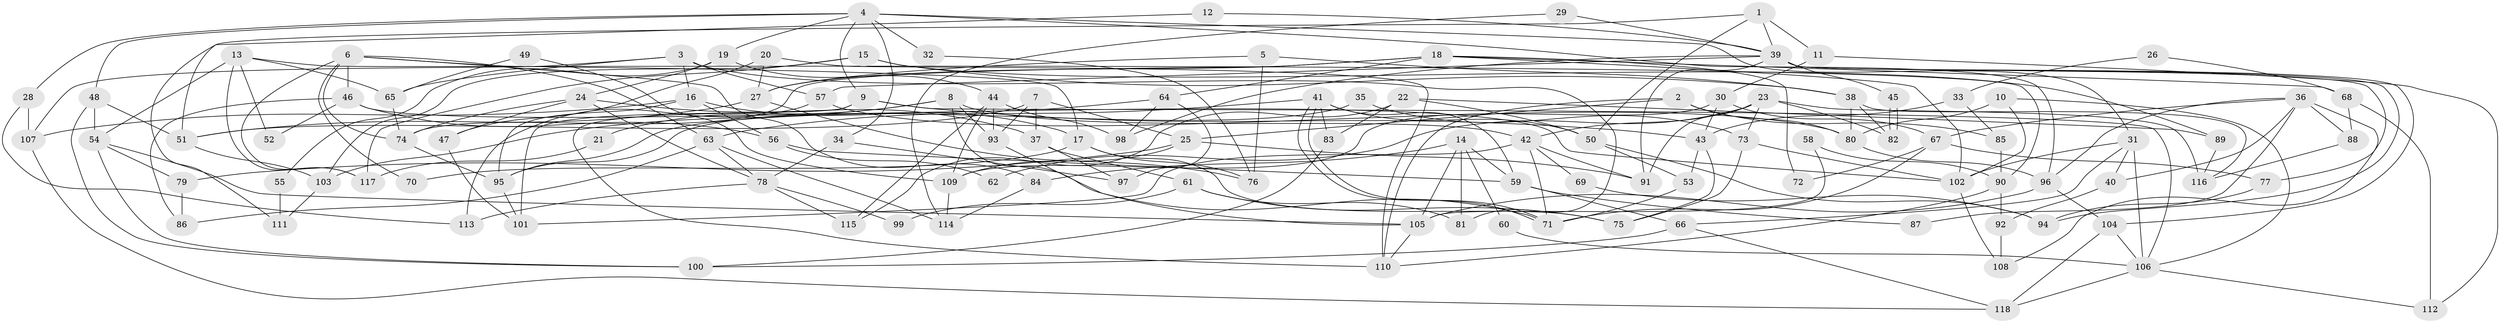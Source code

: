 // coarse degree distribution, {11: 0.0136986301369863, 7: 0.1095890410958904, 6: 0.2191780821917808, 9: 0.0273972602739726, 5: 0.1232876712328767, 8: 0.0684931506849315, 4: 0.1506849315068493, 2: 0.1506849315068493, 3: 0.136986301369863}
// Generated by graph-tools (version 1.1) at 2025/42/03/06/25 10:42:00]
// undirected, 118 vertices, 236 edges
graph export_dot {
graph [start="1"]
  node [color=gray90,style=filled];
  1;
  2;
  3;
  4;
  5;
  6;
  7;
  8;
  9;
  10;
  11;
  12;
  13;
  14;
  15;
  16;
  17;
  18;
  19;
  20;
  21;
  22;
  23;
  24;
  25;
  26;
  27;
  28;
  29;
  30;
  31;
  32;
  33;
  34;
  35;
  36;
  37;
  38;
  39;
  40;
  41;
  42;
  43;
  44;
  45;
  46;
  47;
  48;
  49;
  50;
  51;
  52;
  53;
  54;
  55;
  56;
  57;
  58;
  59;
  60;
  61;
  62;
  63;
  64;
  65;
  66;
  67;
  68;
  69;
  70;
  71;
  72;
  73;
  74;
  75;
  76;
  77;
  78;
  79;
  80;
  81;
  82;
  83;
  84;
  85;
  86;
  87;
  88;
  89;
  90;
  91;
  92;
  93;
  94;
  95;
  96;
  97;
  98;
  99;
  100;
  101;
  102;
  103;
  104;
  105;
  106;
  107;
  108;
  109;
  110;
  111;
  112;
  113;
  114;
  115;
  116;
  117;
  118;
  1 -- 11;
  1 -- 50;
  1 -- 39;
  1 -- 111;
  2 -- 25;
  2 -- 80;
  2 -- 85;
  2 -- 110;
  3 -- 65;
  3 -- 57;
  3 -- 16;
  3 -- 81;
  3 -- 107;
  4 -- 31;
  4 -- 48;
  4 -- 9;
  4 -- 19;
  4 -- 28;
  4 -- 32;
  4 -- 34;
  4 -- 96;
  5 -- 38;
  5 -- 27;
  5 -- 76;
  6 -- 63;
  6 -- 84;
  6 -- 17;
  6 -- 46;
  6 -- 70;
  6 -- 74;
  6 -- 117;
  7 -- 93;
  7 -- 37;
  7 -- 25;
  7 -- 51;
  8 -- 42;
  8 -- 71;
  8 -- 21;
  8 -- 93;
  8 -- 103;
  9 -- 101;
  9 -- 43;
  9 -- 106;
  9 -- 110;
  10 -- 106;
  10 -- 80;
  10 -- 102;
  11 -- 112;
  11 -- 30;
  12 -- 39;
  12 -- 51;
  13 -- 90;
  13 -- 54;
  13 -- 52;
  13 -- 65;
  13 -- 117;
  14 -- 105;
  14 -- 59;
  14 -- 60;
  14 -- 81;
  14 -- 84;
  15 -- 117;
  15 -- 103;
  15 -- 38;
  15 -- 89;
  16 -- 107;
  16 -- 17;
  16 -- 56;
  16 -- 95;
  17 -- 70;
  17 -- 75;
  17 -- 76;
  18 -- 74;
  18 -- 64;
  18 -- 27;
  18 -- 68;
  18 -- 72;
  18 -- 102;
  19 -- 44;
  19 -- 24;
  19 -- 55;
  20 -- 110;
  20 -- 27;
  20 -- 47;
  21 -- 117;
  22 -- 89;
  22 -- 83;
  22 -- 50;
  22 -- 115;
  23 -- 91;
  23 -- 73;
  23 -- 42;
  23 -- 62;
  23 -- 82;
  23 -- 116;
  24 -- 47;
  24 -- 37;
  24 -- 74;
  24 -- 78;
  25 -- 91;
  25 -- 79;
  25 -- 109;
  26 -- 68;
  26 -- 33;
  27 -- 76;
  27 -- 51;
  28 -- 113;
  28 -- 107;
  29 -- 39;
  29 -- 114;
  30 -- 109;
  30 -- 43;
  30 -- 67;
  31 -- 102;
  31 -- 106;
  31 -- 40;
  31 -- 66;
  32 -- 76;
  33 -- 43;
  33 -- 85;
  34 -- 78;
  34 -- 97;
  35 -- 95;
  35 -- 73;
  36 -- 67;
  36 -- 96;
  36 -- 40;
  36 -- 87;
  36 -- 88;
  36 -- 108;
  37 -- 61;
  37 -- 97;
  38 -- 82;
  38 -- 80;
  38 -- 116;
  39 -- 104;
  39 -- 45;
  39 -- 57;
  39 -- 77;
  39 -- 91;
  39 -- 94;
  39 -- 98;
  40 -- 92;
  41 -- 59;
  41 -- 71;
  41 -- 71;
  41 -- 50;
  41 -- 63;
  41 -- 83;
  42 -- 71;
  42 -- 69;
  42 -- 91;
  42 -- 101;
  43 -- 53;
  43 -- 75;
  44 -- 98;
  44 -- 115;
  44 -- 93;
  44 -- 109;
  45 -- 82;
  45 -- 82;
  46 -- 102;
  46 -- 52;
  46 -- 56;
  46 -- 86;
  47 -- 101;
  48 -- 54;
  48 -- 51;
  48 -- 100;
  49 -- 65;
  49 -- 109;
  50 -- 53;
  50 -- 94;
  51 -- 103;
  53 -- 71;
  54 -- 100;
  54 -- 105;
  54 -- 79;
  55 -- 111;
  56 -- 59;
  56 -- 62;
  57 -- 80;
  57 -- 113;
  58 -- 90;
  58 -- 105;
  59 -- 66;
  59 -- 87;
  60 -- 106;
  61 -- 81;
  61 -- 75;
  61 -- 99;
  63 -- 86;
  63 -- 78;
  63 -- 114;
  64 -- 97;
  64 -- 95;
  64 -- 98;
  65 -- 74;
  66 -- 118;
  66 -- 100;
  67 -- 77;
  67 -- 71;
  67 -- 72;
  68 -- 88;
  68 -- 112;
  69 -- 94;
  73 -- 75;
  73 -- 102;
  74 -- 95;
  77 -- 94;
  78 -- 99;
  78 -- 113;
  78 -- 115;
  79 -- 86;
  80 -- 96;
  83 -- 100;
  84 -- 114;
  85 -- 90;
  88 -- 116;
  89 -- 116;
  90 -- 92;
  90 -- 110;
  92 -- 108;
  93 -- 105;
  95 -- 101;
  96 -- 105;
  96 -- 104;
  102 -- 108;
  103 -- 111;
  104 -- 118;
  104 -- 106;
  105 -- 110;
  106 -- 112;
  106 -- 118;
  107 -- 118;
  109 -- 114;
}
